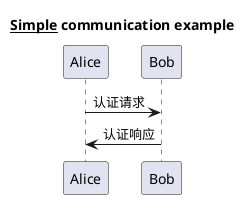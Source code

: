 @startuml 标题

title __Simple__ **communication** example

Alice -> Bob : 认证请求
Bob -> Alice : 认证响应
@enduml
